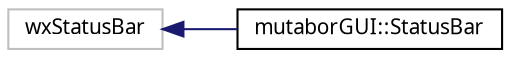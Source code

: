 digraph "Grafische Darstellung der Klassenhierarchie"
{
  edge [fontname="Sans",fontsize="10",labelfontname="Sans",labelfontsize="10"];
  node [fontname="Sans",fontsize="10",shape=record];
  rankdir="LR";
  Node20 [label="wxStatusBar",height=0.2,width=0.4,color="grey75", fillcolor="white", style="filled"];
  Node20 -> Node0 [dir="back",color="midnightblue",fontsize="10",style="solid",fontname="Sans"];
  Node0 [label="mutaborGUI::StatusBar",height=0.2,width=0.4,color="black", fillcolor="white", style="filled",URL="$dc/d00/classmutaborGUI_1_1StatusBar.html"];
}
